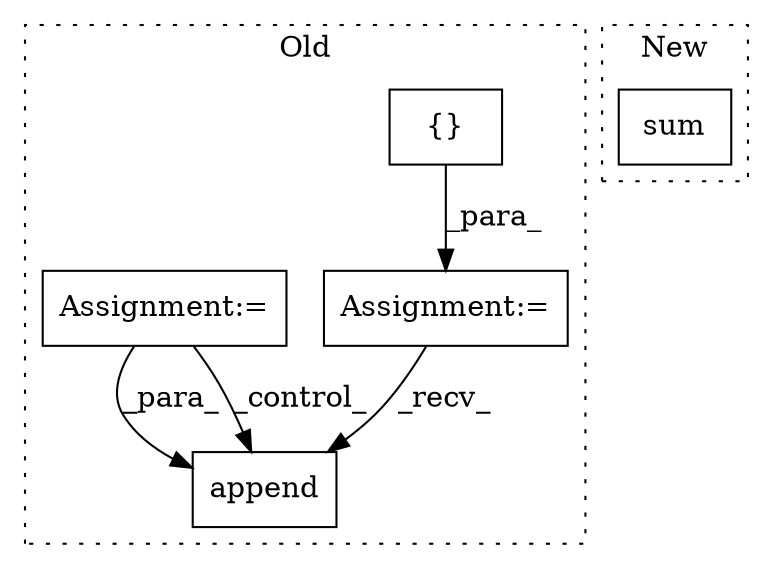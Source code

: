 digraph G {
subgraph cluster0 {
1 [label="append" a="32" s="4662,4686" l="7,1" shape="box"];
3 [label="Assignment:=" a="7" s="4493" l="1" shape="box"];
4 [label="{}" a="4" s="4512" l="2" shape="box"];
5 [label="Assignment:=" a="7" s="4554,4635" l="53,2" shape="box"];
label = "Old";
style="dotted";
}
subgraph cluster1 {
2 [label="sum" a="32" s="4556,4567" l="4,1" shape="box"];
label = "New";
style="dotted";
}
3 -> 1 [label="_recv_"];
4 -> 3 [label="_para_"];
5 -> 1 [label="_para_"];
5 -> 1 [label="_control_"];
}